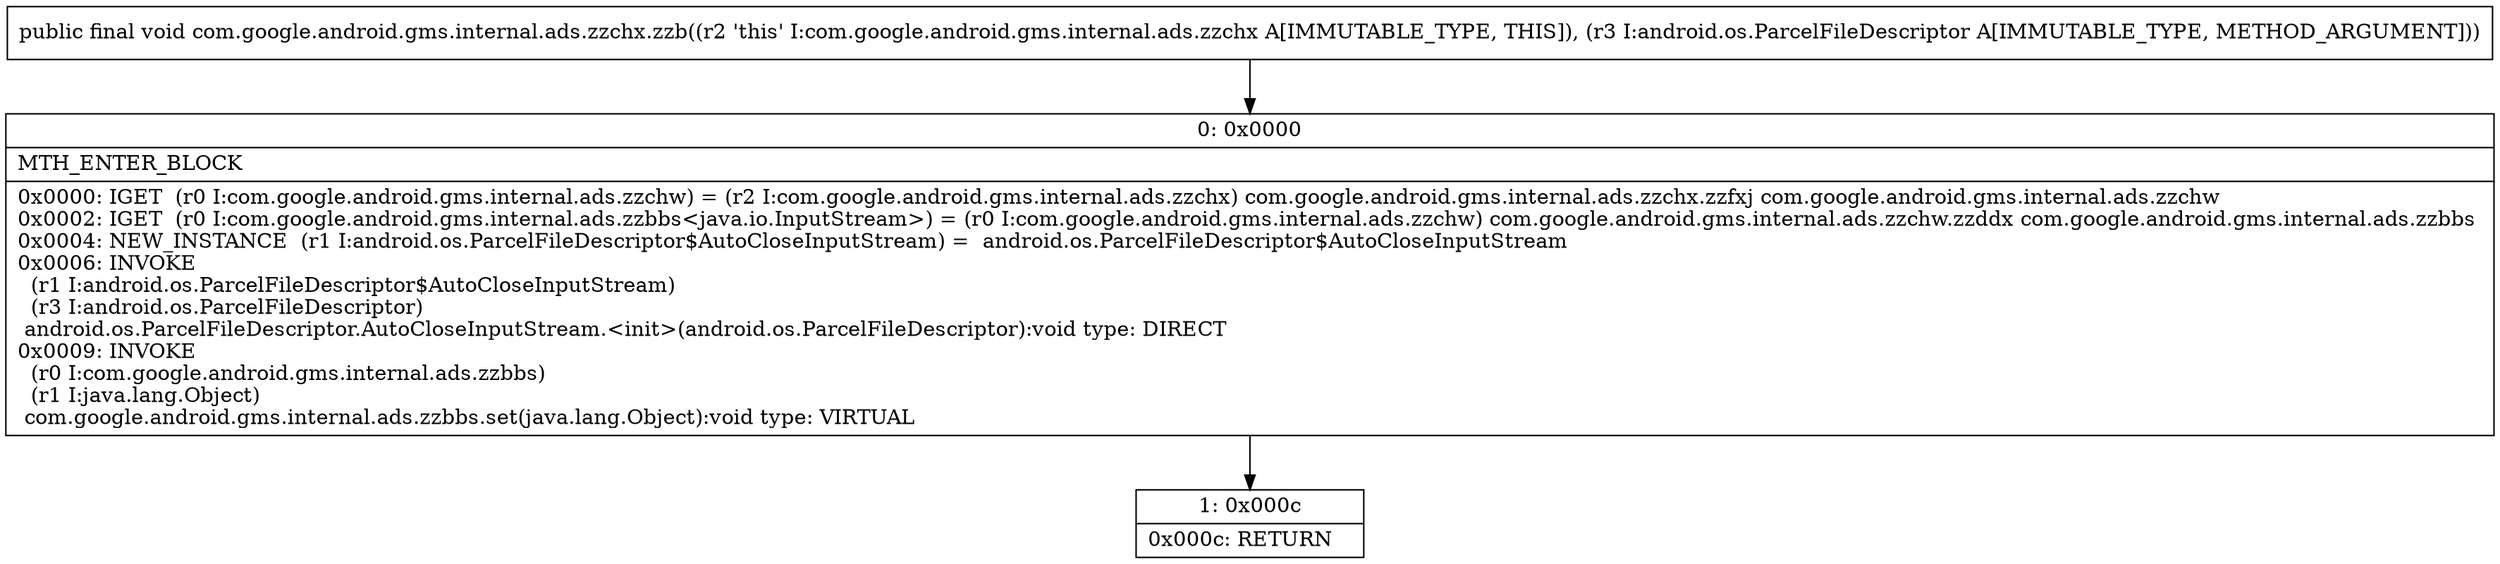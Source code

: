 digraph "CFG forcom.google.android.gms.internal.ads.zzchx.zzb(Landroid\/os\/ParcelFileDescriptor;)V" {
Node_0 [shape=record,label="{0\:\ 0x0000|MTH_ENTER_BLOCK\l|0x0000: IGET  (r0 I:com.google.android.gms.internal.ads.zzchw) = (r2 I:com.google.android.gms.internal.ads.zzchx) com.google.android.gms.internal.ads.zzchx.zzfxj com.google.android.gms.internal.ads.zzchw \l0x0002: IGET  (r0 I:com.google.android.gms.internal.ads.zzbbs\<java.io.InputStream\>) = (r0 I:com.google.android.gms.internal.ads.zzchw) com.google.android.gms.internal.ads.zzchw.zzddx com.google.android.gms.internal.ads.zzbbs \l0x0004: NEW_INSTANCE  (r1 I:android.os.ParcelFileDescriptor$AutoCloseInputStream) =  android.os.ParcelFileDescriptor$AutoCloseInputStream \l0x0006: INVOKE  \l  (r1 I:android.os.ParcelFileDescriptor$AutoCloseInputStream)\l  (r3 I:android.os.ParcelFileDescriptor)\l android.os.ParcelFileDescriptor.AutoCloseInputStream.\<init\>(android.os.ParcelFileDescriptor):void type: DIRECT \l0x0009: INVOKE  \l  (r0 I:com.google.android.gms.internal.ads.zzbbs)\l  (r1 I:java.lang.Object)\l com.google.android.gms.internal.ads.zzbbs.set(java.lang.Object):void type: VIRTUAL \l}"];
Node_1 [shape=record,label="{1\:\ 0x000c|0x000c: RETURN   \l}"];
MethodNode[shape=record,label="{public final void com.google.android.gms.internal.ads.zzchx.zzb((r2 'this' I:com.google.android.gms.internal.ads.zzchx A[IMMUTABLE_TYPE, THIS]), (r3 I:android.os.ParcelFileDescriptor A[IMMUTABLE_TYPE, METHOD_ARGUMENT])) }"];
MethodNode -> Node_0;
Node_0 -> Node_1;
}

